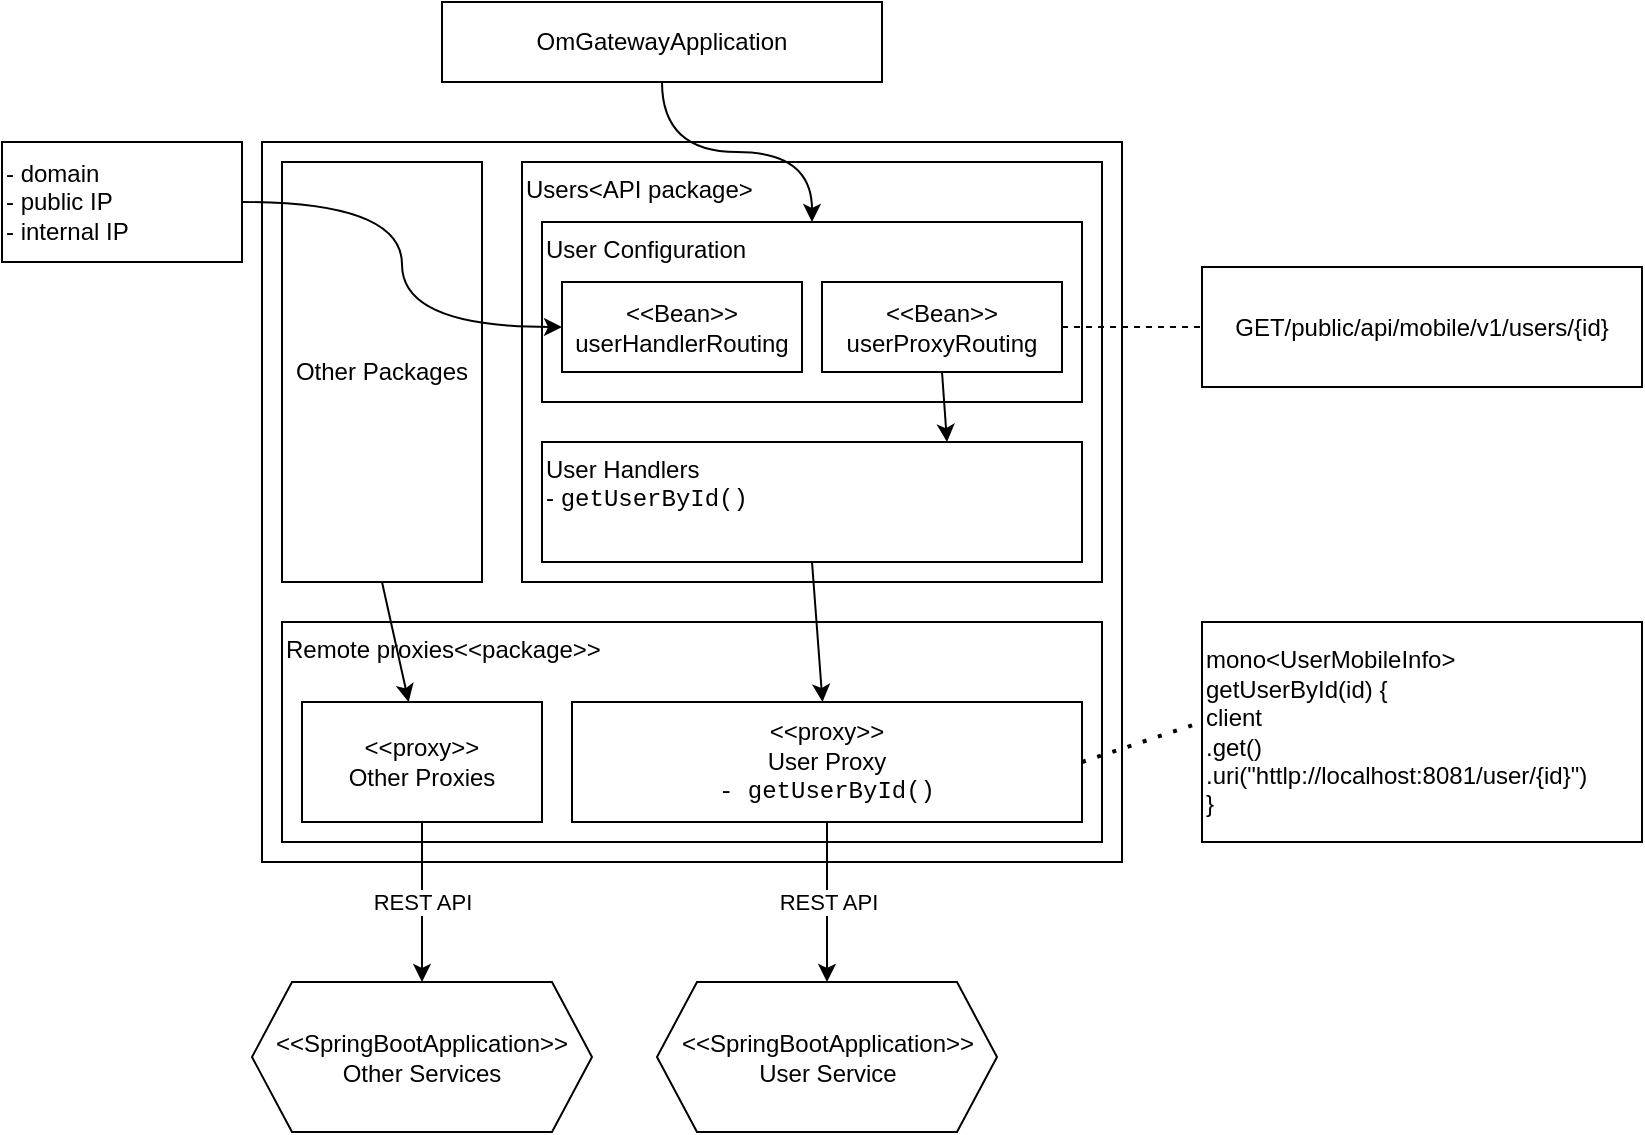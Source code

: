 <mxfile version="15.3.2" type="github">
  <diagram id="C5RBs43oDa-KdzZeNtuy" name="Page-1">
    <mxGraphModel dx="2249" dy="792" grid="1" gridSize="10" guides="1" tooltips="1" connect="1" arrows="1" fold="1" page="1" pageScale="1" pageWidth="827" pageHeight="1169" math="0" shadow="0">
      <root>
        <mxCell id="WIyWlLk6GJQsqaUBKTNV-0" />
        <mxCell id="WIyWlLk6GJQsqaUBKTNV-1" parent="WIyWlLk6GJQsqaUBKTNV-0" />
        <mxCell id="hDtv_4s29C5r-HscwcdU-2" value="OmGatewayApplication" style="rounded=0;whiteSpace=wrap;html=1;" vertex="1" parent="WIyWlLk6GJQsqaUBKTNV-1">
          <mxGeometry x="210" y="140" width="220" height="40" as="geometry" />
        </mxCell>
        <mxCell id="hDtv_4s29C5r-HscwcdU-3" value="" style="rounded=0;whiteSpace=wrap;html=1;" vertex="1" parent="WIyWlLk6GJQsqaUBKTNV-1">
          <mxGeometry x="120" y="210" width="430" height="360" as="geometry" />
        </mxCell>
        <mxCell id="hDtv_4s29C5r-HscwcdU-4" value="Other Packages" style="rounded=0;whiteSpace=wrap;html=1;" vertex="1" parent="WIyWlLk6GJQsqaUBKTNV-1">
          <mxGeometry x="130" y="220" width="100" height="210" as="geometry" />
        </mxCell>
        <mxCell id="hDtv_4s29C5r-HscwcdU-5" value="Users&amp;lt;API package&amp;gt;" style="rounded=0;whiteSpace=wrap;html=1;verticalAlign=top;align=left;" vertex="1" parent="WIyWlLk6GJQsqaUBKTNV-1">
          <mxGeometry x="250" y="220" width="290" height="210" as="geometry" />
        </mxCell>
        <mxCell id="hDtv_4s29C5r-HscwcdU-6" value="&lt;div&gt;&amp;lt;&amp;lt;SpringBootApplication&amp;gt;&amp;gt;&lt;br&gt;&lt;/div&gt;&lt;div&gt;User Service&lt;/div&gt;" style="shape=hexagon;perimeter=hexagonPerimeter2;whiteSpace=wrap;html=1;fixedSize=1;" vertex="1" parent="WIyWlLk6GJQsqaUBKTNV-1">
          <mxGeometry x="317.5" y="630" width="170" height="75" as="geometry" />
        </mxCell>
        <mxCell id="hDtv_4s29C5r-HscwcdU-7" value="Remote proxies&amp;lt;&amp;lt;package&amp;gt;&amp;gt;" style="rounded=0;whiteSpace=wrap;html=1;align=left;verticalAlign=top;" vertex="1" parent="WIyWlLk6GJQsqaUBKTNV-1">
          <mxGeometry x="130" y="450" width="410" height="110" as="geometry" />
        </mxCell>
        <mxCell id="hDtv_4s29C5r-HscwcdU-34" value="REST API" style="edgeStyle=none;rounded=0;orthogonalLoop=1;jettySize=auto;html=1;exitX=0.5;exitY=1;exitDx=0;exitDy=0;entryX=0.5;entryY=0;entryDx=0;entryDy=0;" edge="1" parent="WIyWlLk6GJQsqaUBKTNV-1" source="hDtv_4s29C5r-HscwcdU-8" target="hDtv_4s29C5r-HscwcdU-32">
          <mxGeometry relative="1" as="geometry" />
        </mxCell>
        <mxCell id="hDtv_4s29C5r-HscwcdU-8" value="&lt;div&gt;&amp;lt;&amp;lt;proxy&amp;gt;&amp;gt;&lt;/div&gt;&lt;div&gt;Other Proxies&lt;br&gt;&lt;/div&gt;" style="rounded=0;whiteSpace=wrap;html=1;" vertex="1" parent="WIyWlLk6GJQsqaUBKTNV-1">
          <mxGeometry x="140" y="490" width="120" height="60" as="geometry" />
        </mxCell>
        <mxCell id="hDtv_4s29C5r-HscwcdU-11" value="REST API" style="edgeStyle=none;rounded=0;orthogonalLoop=1;jettySize=auto;html=1;exitX=0.5;exitY=1;exitDx=0;exitDy=0;entryX=0.5;entryY=0;entryDx=0;entryDy=0;" edge="1" parent="WIyWlLk6GJQsqaUBKTNV-1" source="hDtv_4s29C5r-HscwcdU-9" target="hDtv_4s29C5r-HscwcdU-6">
          <mxGeometry relative="1" as="geometry" />
        </mxCell>
        <mxCell id="hDtv_4s29C5r-HscwcdU-9" value="&lt;div&gt;&amp;lt;&amp;lt;proxy&amp;gt;&amp;gt;&lt;/div&gt;&lt;div&gt;User Proxy&lt;br&gt;&lt;/div&gt;&lt;div&gt;&lt;font face=&quot;Courier New&quot;&gt;- getUserById()&lt;/font&gt;&lt;br&gt;&lt;/div&gt;" style="rounded=0;whiteSpace=wrap;html=1;" vertex="1" parent="WIyWlLk6GJQsqaUBKTNV-1">
          <mxGeometry x="275" y="490" width="255" height="60" as="geometry" />
        </mxCell>
        <mxCell id="hDtv_4s29C5r-HscwcdU-12" value="User Configuration" style="rounded=0;whiteSpace=wrap;html=1;align=left;verticalAlign=top;" vertex="1" parent="WIyWlLk6GJQsqaUBKTNV-1">
          <mxGeometry x="260" y="250" width="270" height="90" as="geometry" />
        </mxCell>
        <mxCell id="hDtv_4s29C5r-HscwcdU-14" style="edgeStyle=none;rounded=0;orthogonalLoop=1;jettySize=auto;html=1;exitX=0.5;exitY=1;exitDx=0;exitDy=0;" edge="1" parent="WIyWlLk6GJQsqaUBKTNV-1" source="hDtv_4s29C5r-HscwcdU-13" target="hDtv_4s29C5r-HscwcdU-9">
          <mxGeometry relative="1" as="geometry" />
        </mxCell>
        <mxCell id="hDtv_4s29C5r-HscwcdU-13" value="&lt;div&gt;User Handlers&lt;/div&gt;&lt;div&gt;- &lt;font face=&quot;Courier New&quot;&gt;getUserById()&lt;br&gt;&lt;/font&gt;&lt;/div&gt;" style="rounded=0;whiteSpace=wrap;html=1;align=left;verticalAlign=top;" vertex="1" parent="WIyWlLk6GJQsqaUBKTNV-1">
          <mxGeometry x="260" y="360" width="270" height="60" as="geometry" />
        </mxCell>
        <mxCell id="hDtv_4s29C5r-HscwcdU-17" style="edgeStyle=none;rounded=0;orthogonalLoop=1;jettySize=auto;html=1;exitX=0.5;exitY=1;exitDx=0;exitDy=0;entryX=0.75;entryY=0;entryDx=0;entryDy=0;" edge="1" parent="WIyWlLk6GJQsqaUBKTNV-1" source="hDtv_4s29C5r-HscwcdU-15" target="hDtv_4s29C5r-HscwcdU-13">
          <mxGeometry relative="1" as="geometry" />
        </mxCell>
        <mxCell id="hDtv_4s29C5r-HscwcdU-15" value="&amp;lt;&amp;lt;Bean&amp;gt;&amp;gt;&lt;br&gt;&lt;div&gt;userProxyRouting&lt;/div&gt;" style="rounded=0;whiteSpace=wrap;html=1;align=center;verticalAlign=middle;" vertex="1" parent="WIyWlLk6GJQsqaUBKTNV-1">
          <mxGeometry x="400" y="280" width="120" height="45" as="geometry" />
        </mxCell>
        <mxCell id="hDtv_4s29C5r-HscwcdU-16" value="&lt;div&gt;&amp;lt;&amp;lt;Bean&amp;gt;&amp;gt;&lt;br&gt;&lt;/div&gt;&lt;div&gt;userHandlerRouting&lt;/div&gt;" style="rounded=0;whiteSpace=wrap;html=1;align=center;verticalAlign=middle;" vertex="1" parent="WIyWlLk6GJQsqaUBKTNV-1">
          <mxGeometry x="270" y="280" width="120" height="45" as="geometry" />
        </mxCell>
        <mxCell id="hDtv_4s29C5r-HscwcdU-23" style="edgeStyle=orthogonalEdgeStyle;curved=1;rounded=0;orthogonalLoop=1;jettySize=auto;html=1;exitX=1;exitY=0.5;exitDx=0;exitDy=0;entryX=0;entryY=0.5;entryDx=0;entryDy=0;" edge="1" parent="WIyWlLk6GJQsqaUBKTNV-1" source="hDtv_4s29C5r-HscwcdU-21" target="hDtv_4s29C5r-HscwcdU-16">
          <mxGeometry relative="1" as="geometry" />
        </mxCell>
        <mxCell id="hDtv_4s29C5r-HscwcdU-21" value="&lt;div align=&quot;left&quot;&gt;- domain&lt;/div&gt;&lt;div align=&quot;left&quot;&gt;- public IP&lt;/div&gt;&lt;div align=&quot;left&quot;&gt;- internal IP&lt;br&gt;&lt;/div&gt;" style="rounded=0;whiteSpace=wrap;html=1;align=left;verticalAlign=middle;" vertex="1" parent="WIyWlLk6GJQsqaUBKTNV-1">
          <mxGeometry x="-10" y="210" width="120" height="60" as="geometry" />
        </mxCell>
        <mxCell id="hDtv_4s29C5r-HscwcdU-24" value="GET/public/api/mobile/v1/users/{id}" style="rounded=0;whiteSpace=wrap;html=1;align=center;verticalAlign=middle;" vertex="1" parent="WIyWlLk6GJQsqaUBKTNV-1">
          <mxGeometry x="590" y="272.5" width="220" height="60" as="geometry" />
        </mxCell>
        <mxCell id="hDtv_4s29C5r-HscwcdU-27" value="" style="endArrow=none;dashed=1;html=1;entryX=0;entryY=0.5;entryDx=0;entryDy=0;exitX=1;exitY=0.5;exitDx=0;exitDy=0;" edge="1" parent="WIyWlLk6GJQsqaUBKTNV-1" source="hDtv_4s29C5r-HscwcdU-15" target="hDtv_4s29C5r-HscwcdU-24">
          <mxGeometry width="50" height="50" relative="1" as="geometry">
            <mxPoint x="580" y="382.5" as="sourcePoint" />
            <mxPoint x="630" y="332.5" as="targetPoint" />
          </mxGeometry>
        </mxCell>
        <mxCell id="hDtv_4s29C5r-HscwcdU-28" style="edgeStyle=orthogonalEdgeStyle;curved=1;rounded=0;orthogonalLoop=1;jettySize=auto;html=1;exitX=0.5;exitY=1;exitDx=0;exitDy=0;" edge="1" parent="WIyWlLk6GJQsqaUBKTNV-1" source="hDtv_4s29C5r-HscwcdU-2" target="hDtv_4s29C5r-HscwcdU-12">
          <mxGeometry relative="1" as="geometry" />
        </mxCell>
        <mxCell id="hDtv_4s29C5r-HscwcdU-30" value="&lt;div align=&quot;left&quot;&gt;mono&amp;lt;UserMobileInfo&amp;gt;&lt;/div&gt;&lt;div align=&quot;left&quot;&gt;getUserById(id) {&lt;/div&gt;&lt;div align=&quot;left&quot;&gt;client&lt;/div&gt;&lt;div align=&quot;left&quot;&gt;.get()&lt;/div&gt;&lt;div align=&quot;left&quot;&gt;.uri(&quot;httlp://localhost:8081/user/{id}&quot;)&lt;br&gt;&lt;/div&gt;&lt;div align=&quot;left&quot;&gt;}&lt;br&gt;&lt;/div&gt;" style="rounded=0;whiteSpace=wrap;html=1;align=left;verticalAlign=middle;" vertex="1" parent="WIyWlLk6GJQsqaUBKTNV-1">
          <mxGeometry x="590" y="450" width="220" height="110" as="geometry" />
        </mxCell>
        <mxCell id="hDtv_4s29C5r-HscwcdU-31" value="" style="endArrow=none;dashed=1;html=1;dashPattern=1 3;strokeWidth=2;exitX=1;exitY=0.5;exitDx=0;exitDy=0;" edge="1" parent="WIyWlLk6GJQsqaUBKTNV-1" source="hDtv_4s29C5r-HscwcdU-9">
          <mxGeometry width="50" height="50" relative="1" as="geometry">
            <mxPoint x="540" y="550" as="sourcePoint" />
            <mxPoint x="590" y="500" as="targetPoint" />
          </mxGeometry>
        </mxCell>
        <mxCell id="hDtv_4s29C5r-HscwcdU-32" value="&lt;div&gt;&amp;lt;&amp;lt;SpringBootApplication&amp;gt;&amp;gt;&lt;br&gt;&lt;/div&gt;&lt;div&gt;Other Services&lt;/div&gt;" style="shape=hexagon;perimeter=hexagonPerimeter2;whiteSpace=wrap;html=1;fixedSize=1;" vertex="1" parent="WIyWlLk6GJQsqaUBKTNV-1">
          <mxGeometry x="115" y="630" width="170" height="75" as="geometry" />
        </mxCell>
        <mxCell id="hDtv_4s29C5r-HscwcdU-33" style="rounded=0;orthogonalLoop=1;jettySize=auto;html=1;exitX=0.5;exitY=1;exitDx=0;exitDy=0;" edge="1" parent="WIyWlLk6GJQsqaUBKTNV-1" source="hDtv_4s29C5r-HscwcdU-4" target="hDtv_4s29C5r-HscwcdU-8">
          <mxGeometry relative="1" as="geometry" />
        </mxCell>
      </root>
    </mxGraphModel>
  </diagram>
</mxfile>
